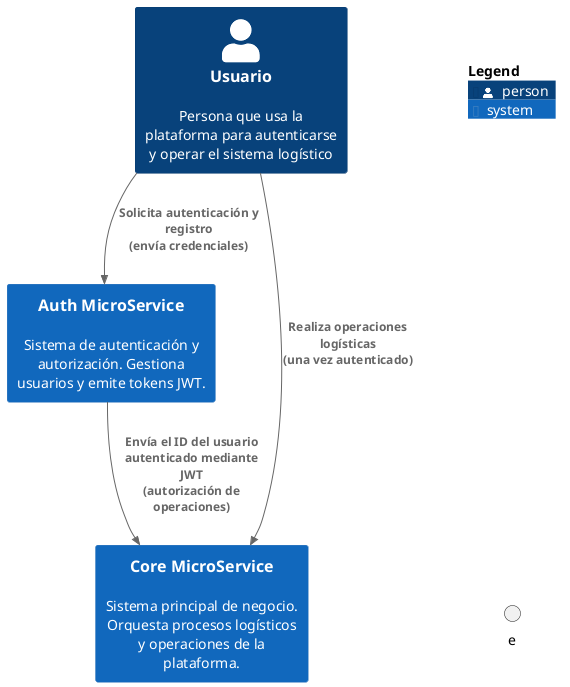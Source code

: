 @startuml
!include <C4/C4_Context>

Person(user, "Usuario", "Persona que usa la plataforma para autenticarse y operar el sistema logístico")

System(auth, "Auth MicroService", "Sistema de autenticación y autorización. Gestiona usuarios y emite tokens JWT.")
System(core, "Core MicroService", "Sistema principal de negocio. Orquesta procesos logísticos y operaciones de la plataforma.")

Rel(user, auth, "Solicita autenticación y registro\n(envía credenciales)")
Rel(auth, core, "Envía el ID del usuario autenticado mediante JWT\n(autorización de operaciones)")
Rel(user, core, "Realiza operaciones logísticas\n(una vez autenticado)")

SHOW_FLOATING_LEGEND()
Lay_Distance(LEGEND(), e, 1)

@enduml